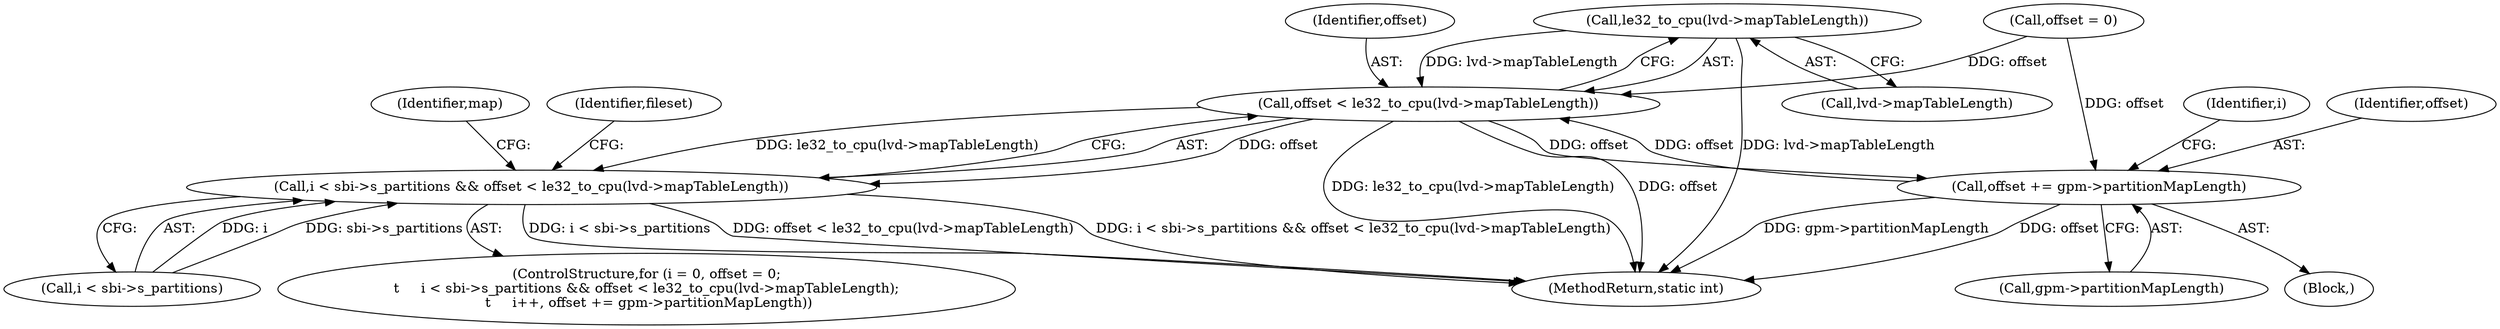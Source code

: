 digraph "0_linux_adee11b2085bee90bd8f4f52123ffb07882d6256@pointer" {
"1000173" [label="(Call,le32_to_cpu(lvd->mapTableLength))"];
"1000171" [label="(Call,offset < le32_to_cpu(lvd->mapTableLength))"];
"1000165" [label="(Call,i < sbi->s_partitions && offset < le32_to_cpu(lvd->mapTableLength))"];
"1000180" [label="(Call,offset += gpm->partitionMapLength)"];
"1000664" [label="(MethodReturn,static int)"];
"1000182" [label="(Call,gpm->partitionMapLength)"];
"1000619" [label="(Identifier,fileset)"];
"1000166" [label="(Call,i < sbi->s_partitions)"];
"1000177" [label="(Block,)"];
"1000174" [label="(Call,lvd->mapTableLength)"];
"1000165" [label="(Call,i < sbi->s_partitions && offset < le32_to_cpu(lvd->mapTableLength))"];
"1000180" [label="(Call,offset += gpm->partitionMapLength)"];
"1000157" [label="(ControlStructure,for (i = 0, offset = 0;\n\t     i < sbi->s_partitions && offset < le32_to_cpu(lvd->mapTableLength);\n \t     i++, offset += gpm->partitionMapLength))"];
"1000188" [label="(Identifier,map)"];
"1000181" [label="(Identifier,offset)"];
"1000162" [label="(Call,offset = 0)"];
"1000173" [label="(Call,le32_to_cpu(lvd->mapTableLength))"];
"1000171" [label="(Call,offset < le32_to_cpu(lvd->mapTableLength))"];
"1000167" [label="(Identifier,i)"];
"1000172" [label="(Identifier,offset)"];
"1000173" -> "1000171"  [label="AST: "];
"1000173" -> "1000174"  [label="CFG: "];
"1000174" -> "1000173"  [label="AST: "];
"1000171" -> "1000173"  [label="CFG: "];
"1000173" -> "1000664"  [label="DDG: lvd->mapTableLength"];
"1000173" -> "1000171"  [label="DDG: lvd->mapTableLength"];
"1000171" -> "1000165"  [label="AST: "];
"1000172" -> "1000171"  [label="AST: "];
"1000165" -> "1000171"  [label="CFG: "];
"1000171" -> "1000664"  [label="DDG: offset"];
"1000171" -> "1000664"  [label="DDG: le32_to_cpu(lvd->mapTableLength)"];
"1000171" -> "1000165"  [label="DDG: offset"];
"1000171" -> "1000165"  [label="DDG: le32_to_cpu(lvd->mapTableLength)"];
"1000180" -> "1000171"  [label="DDG: offset"];
"1000162" -> "1000171"  [label="DDG: offset"];
"1000171" -> "1000180"  [label="DDG: offset"];
"1000165" -> "1000157"  [label="AST: "];
"1000165" -> "1000166"  [label="CFG: "];
"1000166" -> "1000165"  [label="AST: "];
"1000188" -> "1000165"  [label="CFG: "];
"1000619" -> "1000165"  [label="CFG: "];
"1000165" -> "1000664"  [label="DDG: i < sbi->s_partitions"];
"1000165" -> "1000664"  [label="DDG: offset < le32_to_cpu(lvd->mapTableLength)"];
"1000165" -> "1000664"  [label="DDG: i < sbi->s_partitions && offset < le32_to_cpu(lvd->mapTableLength)"];
"1000166" -> "1000165"  [label="DDG: i"];
"1000166" -> "1000165"  [label="DDG: sbi->s_partitions"];
"1000180" -> "1000177"  [label="AST: "];
"1000180" -> "1000182"  [label="CFG: "];
"1000181" -> "1000180"  [label="AST: "];
"1000182" -> "1000180"  [label="AST: "];
"1000167" -> "1000180"  [label="CFG: "];
"1000180" -> "1000664"  [label="DDG: gpm->partitionMapLength"];
"1000180" -> "1000664"  [label="DDG: offset"];
"1000162" -> "1000180"  [label="DDG: offset"];
}
